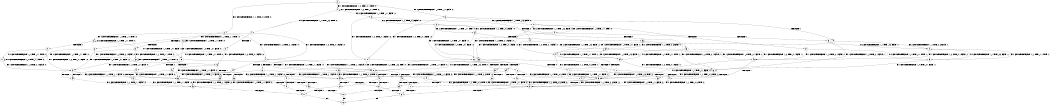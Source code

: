 digraph BCG {
size = "7, 10.5";
center = TRUE;
node [shape = circle];
0 [peripheries = 2];
0 -> 1 [label = "EX !1 !ATOMIC_EXCH_BRANCH (1, +0, TRUE, +0, 1, TRUE) !:0:"];
0 -> 2 [label = "EX !2 !ATOMIC_EXCH_BRANCH (1, +1, TRUE, +0, 3, TRUE) !:0:"];
0 -> 3 [label = "EX !0 !ATOMIC_EXCH_BRANCH (1, +1, TRUE, +1, 1, FALSE) !:0:"];
1 -> 4 [label = "EX !2 !ATOMIC_EXCH_BRANCH (1, +1, TRUE, +0, 3, TRUE) !:0:"];
1 -> 5 [label = "EX !0 !ATOMIC_EXCH_BRANCH (1, +1, TRUE, +1, 1, FALSE) !:0:"];
1 -> 1 [label = "EX !1 !ATOMIC_EXCH_BRANCH (1, +0, TRUE, +0, 1, TRUE) !:0:"];
2 -> 6 [label = "TERMINATE !2"];
2 -> 7 [label = "EX !1 !ATOMIC_EXCH_BRANCH (1, +0, TRUE, +0, 1, FALSE) !:0:"];
2 -> 8 [label = "EX !0 !ATOMIC_EXCH_BRANCH (1, +1, TRUE, +1, 1, TRUE) !:0:"];
3 -> 9 [label = "TERMINATE !0"];
3 -> 10 [label = "EX !1 !ATOMIC_EXCH_BRANCH (1, +0, TRUE, +0, 1, FALSE) !:0:"];
3 -> 11 [label = "EX !2 !ATOMIC_EXCH_BRANCH (1, +1, TRUE, +0, 3, FALSE) !:0:"];
4 -> 12 [label = "TERMINATE !2"];
4 -> 13 [label = "EX !0 !ATOMIC_EXCH_BRANCH (1, +1, TRUE, +1, 1, TRUE) !:0:"];
4 -> 7 [label = "EX !1 !ATOMIC_EXCH_BRANCH (1, +0, TRUE, +0, 1, FALSE) !:0:"];
5 -> 14 [label = "TERMINATE !0"];
5 -> 15 [label = "EX !2 !ATOMIC_EXCH_BRANCH (1, +1, TRUE, +0, 3, FALSE) !:0:"];
5 -> 10 [label = "EX !1 !ATOMIC_EXCH_BRANCH (1, +0, TRUE, +0, 1, FALSE) !:0:"];
6 -> 16 [label = "EX !1 !ATOMIC_EXCH_BRANCH (1, +0, TRUE, +0, 1, FALSE) !:0:"];
6 -> 17 [label = "EX !0 !ATOMIC_EXCH_BRANCH (1, +1, TRUE, +1, 1, TRUE) !:0:"];
7 -> 18 [label = "TERMINATE !1"];
7 -> 19 [label = "TERMINATE !2"];
7 -> 20 [label = "EX !0 !ATOMIC_EXCH_BRANCH (1, +1, TRUE, +1, 1, FALSE) !:0:"];
8 -> 21 [label = "TERMINATE !2"];
8 -> 22 [label = "EX !1 !ATOMIC_EXCH_BRANCH (1, +0, TRUE, +0, 1, FALSE) !:0:"];
8 -> 8 [label = "EX !0 !ATOMIC_EXCH_BRANCH (1, +1, TRUE, +1, 1, TRUE) !:0:"];
9 -> 23 [label = "EX !2 !ATOMIC_EXCH_BRANCH (1, +1, TRUE, +0, 3, FALSE) !:1:"];
9 -> 24 [label = "EX !1 !ATOMIC_EXCH_BRANCH (1, +0, TRUE, +0, 1, FALSE) !:1:"];
10 -> 25 [label = "TERMINATE !1"];
10 -> 26 [label = "TERMINATE !0"];
10 -> 20 [label = "EX !2 !ATOMIC_EXCH_BRANCH (1, +1, TRUE, +0, 3, TRUE) !:0:"];
11 -> 27 [label = "TERMINATE !0"];
11 -> 28 [label = "EX !1 !ATOMIC_EXCH_BRANCH (1, +0, TRUE, +0, 1, FALSE) !:0:"];
11 -> 29 [label = "EX !2 !ATOMIC_EXCH_BRANCH (1, +1, TRUE, +1, 1, TRUE) !:0:"];
12 -> 30 [label = "EX !0 !ATOMIC_EXCH_BRANCH (1, +1, TRUE, +1, 1, TRUE) !:0:"];
12 -> 16 [label = "EX !1 !ATOMIC_EXCH_BRANCH (1, +0, TRUE, +0, 1, FALSE) !:0:"];
13 -> 31 [label = "TERMINATE !2"];
13 -> 22 [label = "EX !1 !ATOMIC_EXCH_BRANCH (1, +0, TRUE, +0, 1, FALSE) !:0:"];
13 -> 13 [label = "EX !0 !ATOMIC_EXCH_BRANCH (1, +1, TRUE, +1, 1, TRUE) !:0:"];
14 -> 32 [label = "EX !2 !ATOMIC_EXCH_BRANCH (1, +1, TRUE, +0, 3, FALSE) !:1:"];
14 -> 24 [label = "EX !1 !ATOMIC_EXCH_BRANCH (1, +0, TRUE, +0, 1, FALSE) !:1:"];
15 -> 33 [label = "TERMINATE !0"];
15 -> 34 [label = "EX !2 !ATOMIC_EXCH_BRANCH (1, +1, TRUE, +1, 1, TRUE) !:0:"];
15 -> 28 [label = "EX !1 !ATOMIC_EXCH_BRANCH (1, +0, TRUE, +0, 1, FALSE) !:0:"];
16 -> 35 [label = "TERMINATE !1"];
16 -> 36 [label = "EX !0 !ATOMIC_EXCH_BRANCH (1, +1, TRUE, +1, 1, FALSE) !:0:"];
17 -> 37 [label = "EX !1 !ATOMIC_EXCH_BRANCH (1, +0, TRUE, +0, 1, FALSE) !:0:"];
17 -> 17 [label = "EX !0 !ATOMIC_EXCH_BRANCH (1, +1, TRUE, +1, 1, TRUE) !:0:"];
18 -> 38 [label = "TERMINATE !2"];
18 -> 39 [label = "EX !0 !ATOMIC_EXCH_BRANCH (1, +1, TRUE, +1, 1, FALSE) !:0:"];
19 -> 35 [label = "TERMINATE !1"];
19 -> 36 [label = "EX !0 !ATOMIC_EXCH_BRANCH (1, +1, TRUE, +1, 1, FALSE) !:0:"];
20 -> 40 [label = "TERMINATE !1"];
20 -> 41 [label = "TERMINATE !2"];
20 -> 42 [label = "TERMINATE !0"];
21 -> 37 [label = "EX !1 !ATOMIC_EXCH_BRANCH (1, +0, TRUE, +0, 1, FALSE) !:0:"];
21 -> 17 [label = "EX !0 !ATOMIC_EXCH_BRANCH (1, +1, TRUE, +1, 1, TRUE) !:0:"];
22 -> 43 [label = "TERMINATE !1"];
22 -> 44 [label = "TERMINATE !2"];
22 -> 20 [label = "EX !0 !ATOMIC_EXCH_BRANCH (1, +1, TRUE, +1, 1, FALSE) !:0:"];
23 -> 45 [label = "EX !1 !ATOMIC_EXCH_BRANCH (1, +0, TRUE, +0, 1, FALSE) !:1:"];
23 -> 46 [label = "EX !2 !ATOMIC_EXCH_BRANCH (1, +1, TRUE, +1, 1, TRUE) !:1:"];
24 -> 47 [label = "TERMINATE !1"];
24 -> 48 [label = "EX !2 !ATOMIC_EXCH_BRANCH (1, +1, TRUE, +0, 3, TRUE) !:1:"];
25 -> 49 [label = "TERMINATE !0"];
25 -> 39 [label = "EX !2 !ATOMIC_EXCH_BRANCH (1, +1, TRUE, +0, 3, TRUE) !:0:"];
26 -> 47 [label = "TERMINATE !1"];
26 -> 48 [label = "EX !2 !ATOMIC_EXCH_BRANCH (1, +1, TRUE, +0, 3, TRUE) !:1:"];
27 -> 45 [label = "EX !1 !ATOMIC_EXCH_BRANCH (1, +0, TRUE, +0, 1, FALSE) !:1:"];
27 -> 46 [label = "EX !2 !ATOMIC_EXCH_BRANCH (1, +1, TRUE, +1, 1, TRUE) !:1:"];
28 -> 50 [label = "TERMINATE !1"];
28 -> 51 [label = "TERMINATE !0"];
28 -> 20 [label = "EX !2 !ATOMIC_EXCH_BRANCH (1, +1, TRUE, +1, 1, FALSE) !:0:"];
29 -> 52 [label = "TERMINATE !0"];
29 -> 53 [label = "EX !1 !ATOMIC_EXCH_BRANCH (1, +0, TRUE, +0, 1, FALSE) !:0:"];
29 -> 11 [label = "EX !2 !ATOMIC_EXCH_BRANCH (1, +1, TRUE, +0, 3, FALSE) !:0:"];
30 -> 37 [label = "EX !1 !ATOMIC_EXCH_BRANCH (1, +0, TRUE, +0, 1, FALSE) !:0:"];
30 -> 30 [label = "EX !0 !ATOMIC_EXCH_BRANCH (1, +1, TRUE, +1, 1, TRUE) !:0:"];
31 -> 37 [label = "EX !1 !ATOMIC_EXCH_BRANCH (1, +0, TRUE, +0, 1, FALSE) !:0:"];
31 -> 30 [label = "EX !0 !ATOMIC_EXCH_BRANCH (1, +1, TRUE, +1, 1, TRUE) !:0:"];
32 -> 54 [label = "EX !2 !ATOMIC_EXCH_BRANCH (1, +1, TRUE, +1, 1, TRUE) !:1:"];
32 -> 45 [label = "EX !1 !ATOMIC_EXCH_BRANCH (1, +0, TRUE, +0, 1, FALSE) !:1:"];
33 -> 54 [label = "EX !2 !ATOMIC_EXCH_BRANCH (1, +1, TRUE, +1, 1, TRUE) !:1:"];
33 -> 45 [label = "EX !1 !ATOMIC_EXCH_BRANCH (1, +0, TRUE, +0, 1, FALSE) !:1:"];
34 -> 55 [label = "TERMINATE !0"];
34 -> 15 [label = "EX !2 !ATOMIC_EXCH_BRANCH (1, +1, TRUE, +0, 3, FALSE) !:0:"];
34 -> 53 [label = "EX !1 !ATOMIC_EXCH_BRANCH (1, +0, TRUE, +0, 1, FALSE) !:0:"];
35 -> 56 [label = "EX !0 !ATOMIC_EXCH_BRANCH (1, +1, TRUE, +1, 1, FALSE) !:0:"];
36 -> 57 [label = "TERMINATE !1"];
36 -> 58 [label = "TERMINATE !0"];
37 -> 59 [label = "TERMINATE !1"];
37 -> 36 [label = "EX !0 !ATOMIC_EXCH_BRANCH (1, +1, TRUE, +1, 1, FALSE) !:0:"];
38 -> 56 [label = "EX !0 !ATOMIC_EXCH_BRANCH (1, +1, TRUE, +1, 1, FALSE) !:0:"];
39 -> 60 [label = "TERMINATE !2"];
39 -> 61 [label = "TERMINATE !0"];
40 -> 60 [label = "TERMINATE !2"];
40 -> 61 [label = "TERMINATE !0"];
41 -> 57 [label = "TERMINATE !1"];
41 -> 58 [label = "TERMINATE !0"];
42 -> 62 [label = "TERMINATE !1"];
42 -> 63 [label = "TERMINATE !2"];
43 -> 64 [label = "TERMINATE !2"];
43 -> 39 [label = "EX !0 !ATOMIC_EXCH_BRANCH (1, +1, TRUE, +1, 1, FALSE) !:0:"];
44 -> 59 [label = "TERMINATE !1"];
44 -> 36 [label = "EX !0 !ATOMIC_EXCH_BRANCH (1, +1, TRUE, +1, 1, FALSE) !:0:"];
45 -> 65 [label = "TERMINATE !1"];
45 -> 48 [label = "EX !2 !ATOMIC_EXCH_BRANCH (1, +1, TRUE, +1, 1, FALSE) !:1:"];
46 -> 66 [label = "EX !1 !ATOMIC_EXCH_BRANCH (1, +0, TRUE, +0, 1, FALSE) !:1:"];
46 -> 23 [label = "EX !2 !ATOMIC_EXCH_BRANCH (1, +1, TRUE, +0, 3, FALSE) !:1:"];
47 -> 67 [label = "EX !2 !ATOMIC_EXCH_BRANCH (1, +1, TRUE, +0, 3, TRUE) !:2:"];
48 -> 62 [label = "TERMINATE !1"];
48 -> 63 [label = "TERMINATE !2"];
49 -> 67 [label = "EX !2 !ATOMIC_EXCH_BRANCH (1, +1, TRUE, +0, 3, TRUE) !:2:"];
50 -> 68 [label = "TERMINATE !0"];
50 -> 39 [label = "EX !2 !ATOMIC_EXCH_BRANCH (1, +1, TRUE, +1, 1, FALSE) !:0:"];
51 -> 65 [label = "TERMINATE !1"];
51 -> 48 [label = "EX !2 !ATOMIC_EXCH_BRANCH (1, +1, TRUE, +1, 1, FALSE) !:1:"];
52 -> 66 [label = "EX !1 !ATOMIC_EXCH_BRANCH (1, +0, TRUE, +0, 1, FALSE) !:1:"];
52 -> 23 [label = "EX !2 !ATOMIC_EXCH_BRANCH (1, +1, TRUE, +0, 3, FALSE) !:1:"];
53 -> 69 [label = "TERMINATE !1"];
53 -> 70 [label = "TERMINATE !0"];
53 -> 20 [label = "EX !2 !ATOMIC_EXCH_BRANCH (1, +1, TRUE, +0, 3, TRUE) !:0:"];
54 -> 32 [label = "EX !2 !ATOMIC_EXCH_BRANCH (1, +1, TRUE, +0, 3, FALSE) !:1:"];
54 -> 66 [label = "EX !1 !ATOMIC_EXCH_BRANCH (1, +0, TRUE, +0, 1, FALSE) !:1:"];
55 -> 32 [label = "EX !2 !ATOMIC_EXCH_BRANCH (1, +1, TRUE, +0, 3, FALSE) !:1:"];
55 -> 66 [label = "EX !1 !ATOMIC_EXCH_BRANCH (1, +0, TRUE, +0, 1, FALSE) !:1:"];
56 -> 71 [label = "TERMINATE !0"];
57 -> 71 [label = "TERMINATE !0"];
58 -> 72 [label = "TERMINATE !1"];
59 -> 56 [label = "EX !0 !ATOMIC_EXCH_BRANCH (1, +1, TRUE, +1, 1, FALSE) !:0:"];
60 -> 71 [label = "TERMINATE !0"];
61 -> 73 [label = "TERMINATE !2"];
62 -> 73 [label = "TERMINATE !2"];
63 -> 72 [label = "TERMINATE !1"];
64 -> 56 [label = "EX !0 !ATOMIC_EXCH_BRANCH (1, +1, TRUE, +1, 1, FALSE) !:0:"];
65 -> 67 [label = "EX !2 !ATOMIC_EXCH_BRANCH (1, +1, TRUE, +1, 1, FALSE) !:2:"];
66 -> 74 [label = "TERMINATE !1"];
66 -> 48 [label = "EX !2 !ATOMIC_EXCH_BRANCH (1, +1, TRUE, +0, 3, TRUE) !:1:"];
67 -> 73 [label = "TERMINATE !2"];
68 -> 67 [label = "EX !2 !ATOMIC_EXCH_BRANCH (1, +1, TRUE, +1, 1, FALSE) !:2:"];
69 -> 75 [label = "TERMINATE !0"];
69 -> 39 [label = "EX !2 !ATOMIC_EXCH_BRANCH (1, +1, TRUE, +0, 3, TRUE) !:0:"];
70 -> 74 [label = "TERMINATE !1"];
70 -> 48 [label = "EX !2 !ATOMIC_EXCH_BRANCH (1, +1, TRUE, +0, 3, TRUE) !:1:"];
71 -> 76 [label = "exit"];
72 -> 76 [label = "exit"];
73 -> 76 [label = "exit"];
74 -> 67 [label = "EX !2 !ATOMIC_EXCH_BRANCH (1, +1, TRUE, +0, 3, TRUE) !:2:"];
75 -> 67 [label = "EX !2 !ATOMIC_EXCH_BRANCH (1, +1, TRUE, +0, 3, TRUE) !:2:"];
}
